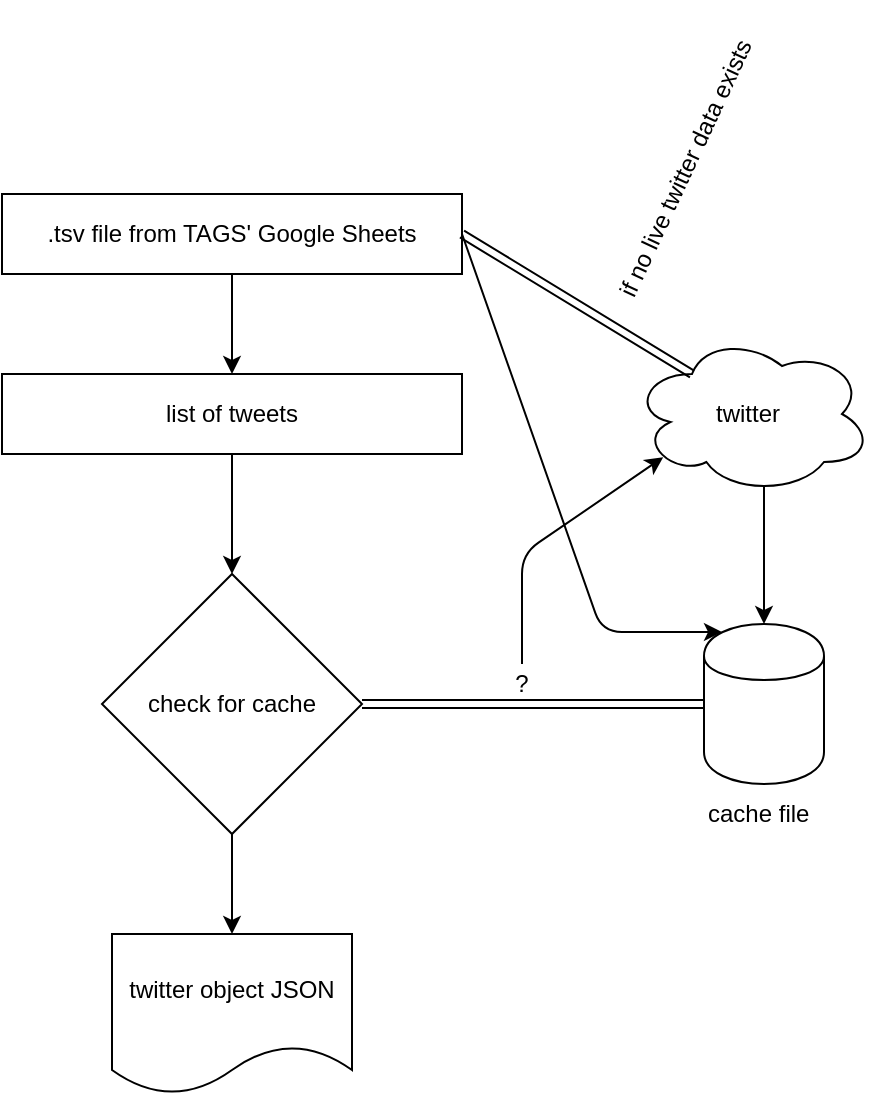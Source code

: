 <mxGraphModel grid="1" gridSize="10" guides="1" tooltips="1" connect="1" arrows="1" fold="1" page="1" pageScale="1" pageWidth="850" pageHeight="1100" background="#ffffff"><root><mxCell id="0"/><mxCell id="1" parent="0"/><mxCell id="15" style="edgeStyle=orthogonalEdgeStyle;rounded=0;html=1;exitX=0.5;exitY=1;entryX=0.5;entryY=0;jettySize=auto;orthogonalLoop=1;" parent="1" source="3" target="9" edge="1"><mxGeometry relative="1" as="geometry"/></mxCell><mxCell id="3" value="&lt;span&gt;list of tweets&lt;/span&gt;" style="rounded=0;whiteSpace=wrap;html=1;" parent="1" vertex="1"><mxGeometry x="330" y="290" width="230" height="40" as="geometry"/></mxCell><mxCell id="4" value=".tsv file from TAGS' Google Sheets" style="rounded=0;whiteSpace=wrap;html=1;" parent="1" vertex="1"><mxGeometry x="330" y="200" width="230" height="40" as="geometry"/></mxCell><mxCell id="5" value="" style="endArrow=classic;html=1;" parent="1" source="4" target="3" edge="1"><mxGeometry width="50" height="50" relative="1" as="geometry"><mxPoint x="330" y="430" as="sourcePoint"/><mxPoint x="380" y="380" as="targetPoint"/></mxGeometry></mxCell><mxCell id="7" value="" style="shape=cylinder;whiteSpace=wrap;html=1;boundedLbl=1;" parent="1" vertex="1"><mxGeometry x="681" y="415" width="60" height="80" as="geometry"/></mxCell><mxCell id="8" value="cache file" style="text;html=1;resizable=0;points=[];autosize=1;align=left;verticalAlign=top;spacingTop=-4;" parent="1" vertex="1"><mxGeometry x="681" y="500" width="70" height="20" as="geometry"/></mxCell><mxCell id="32" style="edgeStyle=orthogonalEdgeStyle;rounded=0;html=1;exitX=0.5;exitY=1;entryX=0.5;entryY=0;jettySize=auto;orthogonalLoop=1;" parent="1" source="9" target="31" edge="1"><mxGeometry relative="1" as="geometry"/></mxCell><mxCell id="9" value="&lt;span&gt;check for cache&lt;/span&gt;" style="rhombus;whiteSpace=wrap;html=1;" parent="1" vertex="1"><mxGeometry x="380" y="390" width="130" height="130" as="geometry"/></mxCell><mxCell id="11" value="" style="shape=link;html=1;jettySize=auto;orthogonalLoop=1;exitX=1;exitY=0.5;" parent="1" source="9" target="7" edge="1"><mxGeometry width="50" height="50" relative="1" as="geometry"><mxPoint x="330" y="590" as="sourcePoint"/><mxPoint x="380" y="540" as="targetPoint"/></mxGeometry></mxCell><mxCell id="12" value="?" style="text;html=1;strokeColor=none;fillColor=none;align=center;verticalAlign=middle;whiteSpace=wrap;rounded=0;" parent="1" vertex="1"><mxGeometry x="570" y="435" width="40" height="20" as="geometry"/></mxCell><mxCell id="19" value="" style="endArrow=classic;html=1;exitX=0.5;exitY=0;entryX=0.13;entryY=0.77;entryPerimeter=0;" parent="1" source="12" target="21" edge="1"><mxGeometry width="50" height="50" relative="1" as="geometry"><mxPoint x="520" y="440" as="sourcePoint"/><mxPoint x="640" y="360" as="targetPoint"/><Array as="points"><mxPoint x="590" y="380"/></Array></mxGeometry></mxCell><mxCell id="29" style="edgeStyle=orthogonalEdgeStyle;rounded=0;html=1;exitX=0.55;exitY=0.95;exitPerimeter=0;entryX=0.5;entryY=0;jettySize=auto;orthogonalLoop=1;" parent="1" source="21" target="7" edge="1"><mxGeometry relative="1" as="geometry"/></mxCell><mxCell id="21" value="" style="ellipse;shape=cloud;whiteSpace=wrap;html=1;" parent="1" vertex="1"><mxGeometry x="645" y="270" width="120" height="80" as="geometry"/></mxCell><mxCell id="22" value="twitter" style="text;html=1;resizable=0;points=[];autosize=1;align=left;verticalAlign=top;spacingTop=-4;" parent="1" vertex="1"><mxGeometry x="685" y="300" width="50" height="20" as="geometry"/></mxCell><mxCell id="23" value="" style="shape=link;html=1;jettySize=auto;orthogonalLoop=1;exitX=0.25;exitY=0.25;exitPerimeter=0;entryX=1;entryY=0.5;" parent="1" source="21" target="4" edge="1"><mxGeometry width="50" height="50" relative="1" as="geometry"><mxPoint x="690" y="280" as="sourcePoint"/><mxPoint x="710" y="220" as="targetPoint"/></mxGeometry></mxCell><mxCell id="24" value="if no live twitter data exists" style="text;html=1;resizable=0;points=[];autosize=1;align=left;verticalAlign=top;spacingTop=-4;rotation=-65;" parent="1" vertex="1"><mxGeometry x="595" y="170" width="160" height="20" as="geometry"/></mxCell><mxCell id="26" value="" style="endArrow=classic;html=1;exitX=1;exitY=0.5;entryX=0.15;entryY=0.05;entryPerimeter=0;" parent="1" source="4" target="7" edge="1"><mxGeometry width="50" height="50" relative="1" as="geometry"><mxPoint x="530" y="590" as="sourcePoint"/><mxPoint x="580" y="540" as="targetPoint"/><Array as="points"><mxPoint x="630" y="419"/></Array></mxGeometry></mxCell><mxCell id="31" value="twitter object JSON" style="shape=document;whiteSpace=wrap;html=1;boundedLbl=1;" parent="1" vertex="1"><mxGeometry x="385" y="570" width="120" height="80" as="geometry"/></mxCell></root></mxGraphModel>